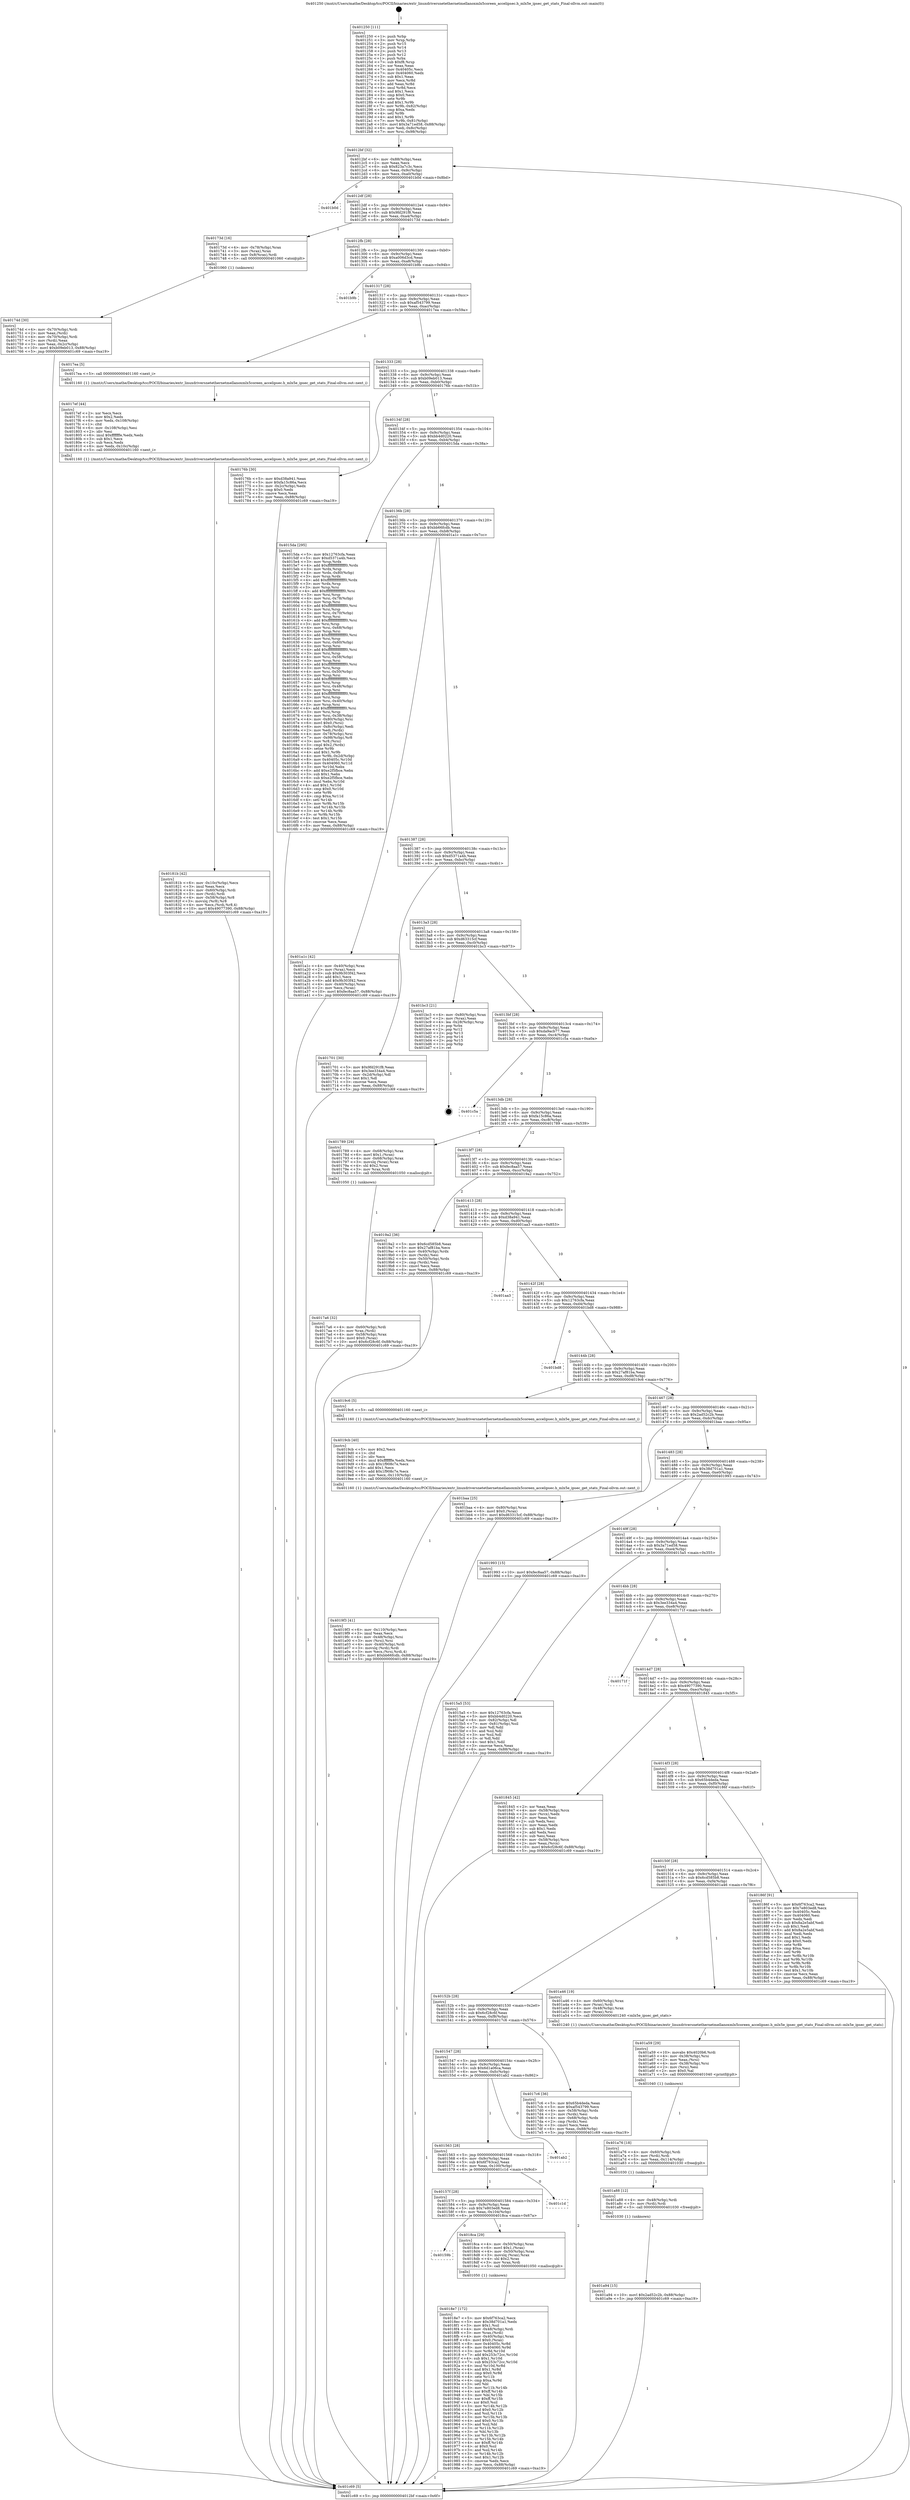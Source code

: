 digraph "0x401250" {
  label = "0x401250 (/mnt/c/Users/mathe/Desktop/tcc/POCII/binaries/extr_linuxdriversnetethernetmellanoxmlx5coreen_accelipsec.h_mlx5e_ipsec_get_stats_Final-ollvm.out::main(0))"
  labelloc = "t"
  node[shape=record]

  Entry [label="",width=0.3,height=0.3,shape=circle,fillcolor=black,style=filled]
  "0x4012bf" [label="{
     0x4012bf [32]\l
     | [instrs]\l
     &nbsp;&nbsp;0x4012bf \<+6\>: mov -0x88(%rbp),%eax\l
     &nbsp;&nbsp;0x4012c5 \<+2\>: mov %eax,%ecx\l
     &nbsp;&nbsp;0x4012c7 \<+6\>: sub $0x823a7c3c,%ecx\l
     &nbsp;&nbsp;0x4012cd \<+6\>: mov %eax,-0x9c(%rbp)\l
     &nbsp;&nbsp;0x4012d3 \<+6\>: mov %ecx,-0xa0(%rbp)\l
     &nbsp;&nbsp;0x4012d9 \<+6\>: je 0000000000401b0d \<main+0x8bd\>\l
  }"]
  "0x401b0d" [label="{
     0x401b0d\l
  }", style=dashed]
  "0x4012df" [label="{
     0x4012df [28]\l
     | [instrs]\l
     &nbsp;&nbsp;0x4012df \<+5\>: jmp 00000000004012e4 \<main+0x94\>\l
     &nbsp;&nbsp;0x4012e4 \<+6\>: mov -0x9c(%rbp),%eax\l
     &nbsp;&nbsp;0x4012ea \<+5\>: sub $0x9fd291f8,%eax\l
     &nbsp;&nbsp;0x4012ef \<+6\>: mov %eax,-0xa4(%rbp)\l
     &nbsp;&nbsp;0x4012f5 \<+6\>: je 000000000040173d \<main+0x4ed\>\l
  }"]
  Exit [label="",width=0.3,height=0.3,shape=circle,fillcolor=black,style=filled,peripheries=2]
  "0x40173d" [label="{
     0x40173d [16]\l
     | [instrs]\l
     &nbsp;&nbsp;0x40173d \<+4\>: mov -0x78(%rbp),%rax\l
     &nbsp;&nbsp;0x401741 \<+3\>: mov (%rax),%rax\l
     &nbsp;&nbsp;0x401744 \<+4\>: mov 0x8(%rax),%rdi\l
     &nbsp;&nbsp;0x401748 \<+5\>: call 0000000000401060 \<atoi@plt\>\l
     | [calls]\l
     &nbsp;&nbsp;0x401060 \{1\} (unknown)\l
  }"]
  "0x4012fb" [label="{
     0x4012fb [28]\l
     | [instrs]\l
     &nbsp;&nbsp;0x4012fb \<+5\>: jmp 0000000000401300 \<main+0xb0\>\l
     &nbsp;&nbsp;0x401300 \<+6\>: mov -0x9c(%rbp),%eax\l
     &nbsp;&nbsp;0x401306 \<+5\>: sub $0xa006d3cd,%eax\l
     &nbsp;&nbsp;0x40130b \<+6\>: mov %eax,-0xa8(%rbp)\l
     &nbsp;&nbsp;0x401311 \<+6\>: je 0000000000401b9b \<main+0x94b\>\l
  }"]
  "0x401a94" [label="{
     0x401a94 [15]\l
     | [instrs]\l
     &nbsp;&nbsp;0x401a94 \<+10\>: movl $0x2ad52c2b,-0x88(%rbp)\l
     &nbsp;&nbsp;0x401a9e \<+5\>: jmp 0000000000401c69 \<main+0xa19\>\l
  }"]
  "0x401b9b" [label="{
     0x401b9b\l
  }", style=dashed]
  "0x401317" [label="{
     0x401317 [28]\l
     | [instrs]\l
     &nbsp;&nbsp;0x401317 \<+5\>: jmp 000000000040131c \<main+0xcc\>\l
     &nbsp;&nbsp;0x40131c \<+6\>: mov -0x9c(%rbp),%eax\l
     &nbsp;&nbsp;0x401322 \<+5\>: sub $0xaf543799,%eax\l
     &nbsp;&nbsp;0x401327 \<+6\>: mov %eax,-0xac(%rbp)\l
     &nbsp;&nbsp;0x40132d \<+6\>: je 00000000004017ea \<main+0x59a\>\l
  }"]
  "0x401a88" [label="{
     0x401a88 [12]\l
     | [instrs]\l
     &nbsp;&nbsp;0x401a88 \<+4\>: mov -0x48(%rbp),%rdi\l
     &nbsp;&nbsp;0x401a8c \<+3\>: mov (%rdi),%rdi\l
     &nbsp;&nbsp;0x401a8f \<+5\>: call 0000000000401030 \<free@plt\>\l
     | [calls]\l
     &nbsp;&nbsp;0x401030 \{1\} (unknown)\l
  }"]
  "0x4017ea" [label="{
     0x4017ea [5]\l
     | [instrs]\l
     &nbsp;&nbsp;0x4017ea \<+5\>: call 0000000000401160 \<next_i\>\l
     | [calls]\l
     &nbsp;&nbsp;0x401160 \{1\} (/mnt/c/Users/mathe/Desktop/tcc/POCII/binaries/extr_linuxdriversnetethernetmellanoxmlx5coreen_accelipsec.h_mlx5e_ipsec_get_stats_Final-ollvm.out::next_i)\l
  }"]
  "0x401333" [label="{
     0x401333 [28]\l
     | [instrs]\l
     &nbsp;&nbsp;0x401333 \<+5\>: jmp 0000000000401338 \<main+0xe8\>\l
     &nbsp;&nbsp;0x401338 \<+6\>: mov -0x9c(%rbp),%eax\l
     &nbsp;&nbsp;0x40133e \<+5\>: sub $0xb09eb013,%eax\l
     &nbsp;&nbsp;0x401343 \<+6\>: mov %eax,-0xb0(%rbp)\l
     &nbsp;&nbsp;0x401349 \<+6\>: je 000000000040176b \<main+0x51b\>\l
  }"]
  "0x401a76" [label="{
     0x401a76 [18]\l
     | [instrs]\l
     &nbsp;&nbsp;0x401a76 \<+4\>: mov -0x60(%rbp),%rdi\l
     &nbsp;&nbsp;0x401a7a \<+3\>: mov (%rdi),%rdi\l
     &nbsp;&nbsp;0x401a7d \<+6\>: mov %eax,-0x114(%rbp)\l
     &nbsp;&nbsp;0x401a83 \<+5\>: call 0000000000401030 \<free@plt\>\l
     | [calls]\l
     &nbsp;&nbsp;0x401030 \{1\} (unknown)\l
  }"]
  "0x40176b" [label="{
     0x40176b [30]\l
     | [instrs]\l
     &nbsp;&nbsp;0x40176b \<+5\>: mov $0xd38a941,%eax\l
     &nbsp;&nbsp;0x401770 \<+5\>: mov $0xfa15c86a,%ecx\l
     &nbsp;&nbsp;0x401775 \<+3\>: mov -0x2c(%rbp),%edx\l
     &nbsp;&nbsp;0x401778 \<+3\>: cmp $0x0,%edx\l
     &nbsp;&nbsp;0x40177b \<+3\>: cmove %ecx,%eax\l
     &nbsp;&nbsp;0x40177e \<+6\>: mov %eax,-0x88(%rbp)\l
     &nbsp;&nbsp;0x401784 \<+5\>: jmp 0000000000401c69 \<main+0xa19\>\l
  }"]
  "0x40134f" [label="{
     0x40134f [28]\l
     | [instrs]\l
     &nbsp;&nbsp;0x40134f \<+5\>: jmp 0000000000401354 \<main+0x104\>\l
     &nbsp;&nbsp;0x401354 \<+6\>: mov -0x9c(%rbp),%eax\l
     &nbsp;&nbsp;0x40135a \<+5\>: sub $0xbb4d0220,%eax\l
     &nbsp;&nbsp;0x40135f \<+6\>: mov %eax,-0xb4(%rbp)\l
     &nbsp;&nbsp;0x401365 \<+6\>: je 00000000004015da \<main+0x38a\>\l
  }"]
  "0x401a59" [label="{
     0x401a59 [29]\l
     | [instrs]\l
     &nbsp;&nbsp;0x401a59 \<+10\>: movabs $0x4020b6,%rdi\l
     &nbsp;&nbsp;0x401a63 \<+4\>: mov -0x38(%rbp),%rsi\l
     &nbsp;&nbsp;0x401a67 \<+2\>: mov %eax,(%rsi)\l
     &nbsp;&nbsp;0x401a69 \<+4\>: mov -0x38(%rbp),%rsi\l
     &nbsp;&nbsp;0x401a6d \<+2\>: mov (%rsi),%esi\l
     &nbsp;&nbsp;0x401a6f \<+2\>: mov $0x0,%al\l
     &nbsp;&nbsp;0x401a71 \<+5\>: call 0000000000401040 \<printf@plt\>\l
     | [calls]\l
     &nbsp;&nbsp;0x401040 \{1\} (unknown)\l
  }"]
  "0x4015da" [label="{
     0x4015da [295]\l
     | [instrs]\l
     &nbsp;&nbsp;0x4015da \<+5\>: mov $0x12763cfa,%eax\l
     &nbsp;&nbsp;0x4015df \<+5\>: mov $0xd5371a4b,%ecx\l
     &nbsp;&nbsp;0x4015e4 \<+3\>: mov %rsp,%rdx\l
     &nbsp;&nbsp;0x4015e7 \<+4\>: add $0xfffffffffffffff0,%rdx\l
     &nbsp;&nbsp;0x4015eb \<+3\>: mov %rdx,%rsp\l
     &nbsp;&nbsp;0x4015ee \<+4\>: mov %rdx,-0x80(%rbp)\l
     &nbsp;&nbsp;0x4015f2 \<+3\>: mov %rsp,%rdx\l
     &nbsp;&nbsp;0x4015f5 \<+4\>: add $0xfffffffffffffff0,%rdx\l
     &nbsp;&nbsp;0x4015f9 \<+3\>: mov %rdx,%rsp\l
     &nbsp;&nbsp;0x4015fc \<+3\>: mov %rsp,%rsi\l
     &nbsp;&nbsp;0x4015ff \<+4\>: add $0xfffffffffffffff0,%rsi\l
     &nbsp;&nbsp;0x401603 \<+3\>: mov %rsi,%rsp\l
     &nbsp;&nbsp;0x401606 \<+4\>: mov %rsi,-0x78(%rbp)\l
     &nbsp;&nbsp;0x40160a \<+3\>: mov %rsp,%rsi\l
     &nbsp;&nbsp;0x40160d \<+4\>: add $0xfffffffffffffff0,%rsi\l
     &nbsp;&nbsp;0x401611 \<+3\>: mov %rsi,%rsp\l
     &nbsp;&nbsp;0x401614 \<+4\>: mov %rsi,-0x70(%rbp)\l
     &nbsp;&nbsp;0x401618 \<+3\>: mov %rsp,%rsi\l
     &nbsp;&nbsp;0x40161b \<+4\>: add $0xfffffffffffffff0,%rsi\l
     &nbsp;&nbsp;0x40161f \<+3\>: mov %rsi,%rsp\l
     &nbsp;&nbsp;0x401622 \<+4\>: mov %rsi,-0x68(%rbp)\l
     &nbsp;&nbsp;0x401626 \<+3\>: mov %rsp,%rsi\l
     &nbsp;&nbsp;0x401629 \<+4\>: add $0xfffffffffffffff0,%rsi\l
     &nbsp;&nbsp;0x40162d \<+3\>: mov %rsi,%rsp\l
     &nbsp;&nbsp;0x401630 \<+4\>: mov %rsi,-0x60(%rbp)\l
     &nbsp;&nbsp;0x401634 \<+3\>: mov %rsp,%rsi\l
     &nbsp;&nbsp;0x401637 \<+4\>: add $0xfffffffffffffff0,%rsi\l
     &nbsp;&nbsp;0x40163b \<+3\>: mov %rsi,%rsp\l
     &nbsp;&nbsp;0x40163e \<+4\>: mov %rsi,-0x58(%rbp)\l
     &nbsp;&nbsp;0x401642 \<+3\>: mov %rsp,%rsi\l
     &nbsp;&nbsp;0x401645 \<+4\>: add $0xfffffffffffffff0,%rsi\l
     &nbsp;&nbsp;0x401649 \<+3\>: mov %rsi,%rsp\l
     &nbsp;&nbsp;0x40164c \<+4\>: mov %rsi,-0x50(%rbp)\l
     &nbsp;&nbsp;0x401650 \<+3\>: mov %rsp,%rsi\l
     &nbsp;&nbsp;0x401653 \<+4\>: add $0xfffffffffffffff0,%rsi\l
     &nbsp;&nbsp;0x401657 \<+3\>: mov %rsi,%rsp\l
     &nbsp;&nbsp;0x40165a \<+4\>: mov %rsi,-0x48(%rbp)\l
     &nbsp;&nbsp;0x40165e \<+3\>: mov %rsp,%rsi\l
     &nbsp;&nbsp;0x401661 \<+4\>: add $0xfffffffffffffff0,%rsi\l
     &nbsp;&nbsp;0x401665 \<+3\>: mov %rsi,%rsp\l
     &nbsp;&nbsp;0x401668 \<+4\>: mov %rsi,-0x40(%rbp)\l
     &nbsp;&nbsp;0x40166c \<+3\>: mov %rsp,%rsi\l
     &nbsp;&nbsp;0x40166f \<+4\>: add $0xfffffffffffffff0,%rsi\l
     &nbsp;&nbsp;0x401673 \<+3\>: mov %rsi,%rsp\l
     &nbsp;&nbsp;0x401676 \<+4\>: mov %rsi,-0x38(%rbp)\l
     &nbsp;&nbsp;0x40167a \<+4\>: mov -0x80(%rbp),%rsi\l
     &nbsp;&nbsp;0x40167e \<+6\>: movl $0x0,(%rsi)\l
     &nbsp;&nbsp;0x401684 \<+6\>: mov -0x8c(%rbp),%edi\l
     &nbsp;&nbsp;0x40168a \<+2\>: mov %edi,(%rdx)\l
     &nbsp;&nbsp;0x40168c \<+4\>: mov -0x78(%rbp),%rsi\l
     &nbsp;&nbsp;0x401690 \<+7\>: mov -0x98(%rbp),%r8\l
     &nbsp;&nbsp;0x401697 \<+3\>: mov %r8,(%rsi)\l
     &nbsp;&nbsp;0x40169a \<+3\>: cmpl $0x2,(%rdx)\l
     &nbsp;&nbsp;0x40169d \<+4\>: setne %r9b\l
     &nbsp;&nbsp;0x4016a1 \<+4\>: and $0x1,%r9b\l
     &nbsp;&nbsp;0x4016a5 \<+4\>: mov %r9b,-0x2d(%rbp)\l
     &nbsp;&nbsp;0x4016a9 \<+8\>: mov 0x40405c,%r10d\l
     &nbsp;&nbsp;0x4016b1 \<+8\>: mov 0x404060,%r11d\l
     &nbsp;&nbsp;0x4016b9 \<+3\>: mov %r10d,%ebx\l
     &nbsp;&nbsp;0x4016bc \<+6\>: add $0xe2f5fbce,%ebx\l
     &nbsp;&nbsp;0x4016c2 \<+3\>: sub $0x1,%ebx\l
     &nbsp;&nbsp;0x4016c5 \<+6\>: sub $0xe2f5fbce,%ebx\l
     &nbsp;&nbsp;0x4016cb \<+4\>: imul %ebx,%r10d\l
     &nbsp;&nbsp;0x4016cf \<+4\>: and $0x1,%r10d\l
     &nbsp;&nbsp;0x4016d3 \<+4\>: cmp $0x0,%r10d\l
     &nbsp;&nbsp;0x4016d7 \<+4\>: sete %r9b\l
     &nbsp;&nbsp;0x4016db \<+4\>: cmp $0xa,%r11d\l
     &nbsp;&nbsp;0x4016df \<+4\>: setl %r14b\l
     &nbsp;&nbsp;0x4016e3 \<+3\>: mov %r9b,%r15b\l
     &nbsp;&nbsp;0x4016e6 \<+3\>: and %r14b,%r15b\l
     &nbsp;&nbsp;0x4016e9 \<+3\>: xor %r14b,%r9b\l
     &nbsp;&nbsp;0x4016ec \<+3\>: or %r9b,%r15b\l
     &nbsp;&nbsp;0x4016ef \<+4\>: test $0x1,%r15b\l
     &nbsp;&nbsp;0x4016f3 \<+3\>: cmovne %ecx,%eax\l
     &nbsp;&nbsp;0x4016f6 \<+6\>: mov %eax,-0x88(%rbp)\l
     &nbsp;&nbsp;0x4016fc \<+5\>: jmp 0000000000401c69 \<main+0xa19\>\l
  }"]
  "0x40136b" [label="{
     0x40136b [28]\l
     | [instrs]\l
     &nbsp;&nbsp;0x40136b \<+5\>: jmp 0000000000401370 \<main+0x120\>\l
     &nbsp;&nbsp;0x401370 \<+6\>: mov -0x9c(%rbp),%eax\l
     &nbsp;&nbsp;0x401376 \<+5\>: sub $0xbb66fcdb,%eax\l
     &nbsp;&nbsp;0x40137b \<+6\>: mov %eax,-0xb8(%rbp)\l
     &nbsp;&nbsp;0x401381 \<+6\>: je 0000000000401a1c \<main+0x7cc\>\l
  }"]
  "0x4019f3" [label="{
     0x4019f3 [41]\l
     | [instrs]\l
     &nbsp;&nbsp;0x4019f3 \<+6\>: mov -0x110(%rbp),%ecx\l
     &nbsp;&nbsp;0x4019f9 \<+3\>: imul %eax,%ecx\l
     &nbsp;&nbsp;0x4019fc \<+4\>: mov -0x48(%rbp),%rsi\l
     &nbsp;&nbsp;0x401a00 \<+3\>: mov (%rsi),%rsi\l
     &nbsp;&nbsp;0x401a03 \<+4\>: mov -0x40(%rbp),%rdi\l
     &nbsp;&nbsp;0x401a07 \<+3\>: movslq (%rdi),%rdi\l
     &nbsp;&nbsp;0x401a0a \<+3\>: mov %ecx,(%rsi,%rdi,4)\l
     &nbsp;&nbsp;0x401a0d \<+10\>: movl $0xbb66fcdb,-0x88(%rbp)\l
     &nbsp;&nbsp;0x401a17 \<+5\>: jmp 0000000000401c69 \<main+0xa19\>\l
  }"]
  "0x401a1c" [label="{
     0x401a1c [42]\l
     | [instrs]\l
     &nbsp;&nbsp;0x401a1c \<+4\>: mov -0x40(%rbp),%rax\l
     &nbsp;&nbsp;0x401a20 \<+2\>: mov (%rax),%ecx\l
     &nbsp;&nbsp;0x401a22 \<+6\>: sub $0x9b303f42,%ecx\l
     &nbsp;&nbsp;0x401a28 \<+3\>: add $0x1,%ecx\l
     &nbsp;&nbsp;0x401a2b \<+6\>: add $0x9b303f42,%ecx\l
     &nbsp;&nbsp;0x401a31 \<+4\>: mov -0x40(%rbp),%rax\l
     &nbsp;&nbsp;0x401a35 \<+2\>: mov %ecx,(%rax)\l
     &nbsp;&nbsp;0x401a37 \<+10\>: movl $0xfec8aa57,-0x88(%rbp)\l
     &nbsp;&nbsp;0x401a41 \<+5\>: jmp 0000000000401c69 \<main+0xa19\>\l
  }"]
  "0x401387" [label="{
     0x401387 [28]\l
     | [instrs]\l
     &nbsp;&nbsp;0x401387 \<+5\>: jmp 000000000040138c \<main+0x13c\>\l
     &nbsp;&nbsp;0x40138c \<+6\>: mov -0x9c(%rbp),%eax\l
     &nbsp;&nbsp;0x401392 \<+5\>: sub $0xd5371a4b,%eax\l
     &nbsp;&nbsp;0x401397 \<+6\>: mov %eax,-0xbc(%rbp)\l
     &nbsp;&nbsp;0x40139d \<+6\>: je 0000000000401701 \<main+0x4b1\>\l
  }"]
  "0x4019cb" [label="{
     0x4019cb [40]\l
     | [instrs]\l
     &nbsp;&nbsp;0x4019cb \<+5\>: mov $0x2,%ecx\l
     &nbsp;&nbsp;0x4019d0 \<+1\>: cltd\l
     &nbsp;&nbsp;0x4019d1 \<+2\>: idiv %ecx\l
     &nbsp;&nbsp;0x4019d3 \<+6\>: imul $0xfffffffe,%edx,%ecx\l
     &nbsp;&nbsp;0x4019d9 \<+6\>: sub $0x1f908c7e,%ecx\l
     &nbsp;&nbsp;0x4019df \<+3\>: add $0x1,%ecx\l
     &nbsp;&nbsp;0x4019e2 \<+6\>: add $0x1f908c7e,%ecx\l
     &nbsp;&nbsp;0x4019e8 \<+6\>: mov %ecx,-0x110(%rbp)\l
     &nbsp;&nbsp;0x4019ee \<+5\>: call 0000000000401160 \<next_i\>\l
     | [calls]\l
     &nbsp;&nbsp;0x401160 \{1\} (/mnt/c/Users/mathe/Desktop/tcc/POCII/binaries/extr_linuxdriversnetethernetmellanoxmlx5coreen_accelipsec.h_mlx5e_ipsec_get_stats_Final-ollvm.out::next_i)\l
  }"]
  "0x401701" [label="{
     0x401701 [30]\l
     | [instrs]\l
     &nbsp;&nbsp;0x401701 \<+5\>: mov $0x9fd291f8,%eax\l
     &nbsp;&nbsp;0x401706 \<+5\>: mov $0x3ee334a4,%ecx\l
     &nbsp;&nbsp;0x40170b \<+3\>: mov -0x2d(%rbp),%dl\l
     &nbsp;&nbsp;0x40170e \<+3\>: test $0x1,%dl\l
     &nbsp;&nbsp;0x401711 \<+3\>: cmovne %ecx,%eax\l
     &nbsp;&nbsp;0x401714 \<+6\>: mov %eax,-0x88(%rbp)\l
     &nbsp;&nbsp;0x40171a \<+5\>: jmp 0000000000401c69 \<main+0xa19\>\l
  }"]
  "0x4013a3" [label="{
     0x4013a3 [28]\l
     | [instrs]\l
     &nbsp;&nbsp;0x4013a3 \<+5\>: jmp 00000000004013a8 \<main+0x158\>\l
     &nbsp;&nbsp;0x4013a8 \<+6\>: mov -0x9c(%rbp),%eax\l
     &nbsp;&nbsp;0x4013ae \<+5\>: sub $0xd63315cf,%eax\l
     &nbsp;&nbsp;0x4013b3 \<+6\>: mov %eax,-0xc0(%rbp)\l
     &nbsp;&nbsp;0x4013b9 \<+6\>: je 0000000000401bc3 \<main+0x973\>\l
  }"]
  "0x4018e7" [label="{
     0x4018e7 [172]\l
     | [instrs]\l
     &nbsp;&nbsp;0x4018e7 \<+5\>: mov $0x6f763ca2,%ecx\l
     &nbsp;&nbsp;0x4018ec \<+5\>: mov $0x38d701a1,%edx\l
     &nbsp;&nbsp;0x4018f1 \<+3\>: mov $0x1,%sil\l
     &nbsp;&nbsp;0x4018f4 \<+4\>: mov -0x48(%rbp),%rdi\l
     &nbsp;&nbsp;0x4018f8 \<+3\>: mov %rax,(%rdi)\l
     &nbsp;&nbsp;0x4018fb \<+4\>: mov -0x40(%rbp),%rax\l
     &nbsp;&nbsp;0x4018ff \<+6\>: movl $0x0,(%rax)\l
     &nbsp;&nbsp;0x401905 \<+8\>: mov 0x40405c,%r8d\l
     &nbsp;&nbsp;0x40190d \<+8\>: mov 0x404060,%r9d\l
     &nbsp;&nbsp;0x401915 \<+3\>: mov %r8d,%r10d\l
     &nbsp;&nbsp;0x401918 \<+7\>: add $0x253c72cc,%r10d\l
     &nbsp;&nbsp;0x40191f \<+4\>: sub $0x1,%r10d\l
     &nbsp;&nbsp;0x401923 \<+7\>: sub $0x253c72cc,%r10d\l
     &nbsp;&nbsp;0x40192a \<+4\>: imul %r10d,%r8d\l
     &nbsp;&nbsp;0x40192e \<+4\>: and $0x1,%r8d\l
     &nbsp;&nbsp;0x401932 \<+4\>: cmp $0x0,%r8d\l
     &nbsp;&nbsp;0x401936 \<+4\>: sete %r11b\l
     &nbsp;&nbsp;0x40193a \<+4\>: cmp $0xa,%r9d\l
     &nbsp;&nbsp;0x40193e \<+3\>: setl %bl\l
     &nbsp;&nbsp;0x401941 \<+3\>: mov %r11b,%r14b\l
     &nbsp;&nbsp;0x401944 \<+4\>: xor $0xff,%r14b\l
     &nbsp;&nbsp;0x401948 \<+3\>: mov %bl,%r15b\l
     &nbsp;&nbsp;0x40194b \<+4\>: xor $0xff,%r15b\l
     &nbsp;&nbsp;0x40194f \<+4\>: xor $0x0,%sil\l
     &nbsp;&nbsp;0x401953 \<+3\>: mov %r14b,%r12b\l
     &nbsp;&nbsp;0x401956 \<+4\>: and $0x0,%r12b\l
     &nbsp;&nbsp;0x40195a \<+3\>: and %sil,%r11b\l
     &nbsp;&nbsp;0x40195d \<+3\>: mov %r15b,%r13b\l
     &nbsp;&nbsp;0x401960 \<+4\>: and $0x0,%r13b\l
     &nbsp;&nbsp;0x401964 \<+3\>: and %sil,%bl\l
     &nbsp;&nbsp;0x401967 \<+3\>: or %r11b,%r12b\l
     &nbsp;&nbsp;0x40196a \<+3\>: or %bl,%r13b\l
     &nbsp;&nbsp;0x40196d \<+3\>: xor %r13b,%r12b\l
     &nbsp;&nbsp;0x401970 \<+3\>: or %r15b,%r14b\l
     &nbsp;&nbsp;0x401973 \<+4\>: xor $0xff,%r14b\l
     &nbsp;&nbsp;0x401977 \<+4\>: or $0x0,%sil\l
     &nbsp;&nbsp;0x40197b \<+3\>: and %sil,%r14b\l
     &nbsp;&nbsp;0x40197e \<+3\>: or %r14b,%r12b\l
     &nbsp;&nbsp;0x401981 \<+4\>: test $0x1,%r12b\l
     &nbsp;&nbsp;0x401985 \<+3\>: cmovne %edx,%ecx\l
     &nbsp;&nbsp;0x401988 \<+6\>: mov %ecx,-0x88(%rbp)\l
     &nbsp;&nbsp;0x40198e \<+5\>: jmp 0000000000401c69 \<main+0xa19\>\l
  }"]
  "0x401bc3" [label="{
     0x401bc3 [21]\l
     | [instrs]\l
     &nbsp;&nbsp;0x401bc3 \<+4\>: mov -0x80(%rbp),%rax\l
     &nbsp;&nbsp;0x401bc7 \<+2\>: mov (%rax),%eax\l
     &nbsp;&nbsp;0x401bc9 \<+4\>: lea -0x28(%rbp),%rsp\l
     &nbsp;&nbsp;0x401bcd \<+1\>: pop %rbx\l
     &nbsp;&nbsp;0x401bce \<+2\>: pop %r12\l
     &nbsp;&nbsp;0x401bd0 \<+2\>: pop %r13\l
     &nbsp;&nbsp;0x401bd2 \<+2\>: pop %r14\l
     &nbsp;&nbsp;0x401bd4 \<+2\>: pop %r15\l
     &nbsp;&nbsp;0x401bd6 \<+1\>: pop %rbp\l
     &nbsp;&nbsp;0x401bd7 \<+1\>: ret\l
  }"]
  "0x4013bf" [label="{
     0x4013bf [28]\l
     | [instrs]\l
     &nbsp;&nbsp;0x4013bf \<+5\>: jmp 00000000004013c4 \<main+0x174\>\l
     &nbsp;&nbsp;0x4013c4 \<+6\>: mov -0x9c(%rbp),%eax\l
     &nbsp;&nbsp;0x4013ca \<+5\>: sub $0xda9acb77,%eax\l
     &nbsp;&nbsp;0x4013cf \<+6\>: mov %eax,-0xc4(%rbp)\l
     &nbsp;&nbsp;0x4013d5 \<+6\>: je 0000000000401c5a \<main+0xa0a\>\l
  }"]
  "0x40159b" [label="{
     0x40159b\l
  }", style=dashed]
  "0x401c5a" [label="{
     0x401c5a\l
  }", style=dashed]
  "0x4013db" [label="{
     0x4013db [28]\l
     | [instrs]\l
     &nbsp;&nbsp;0x4013db \<+5\>: jmp 00000000004013e0 \<main+0x190\>\l
     &nbsp;&nbsp;0x4013e0 \<+6\>: mov -0x9c(%rbp),%eax\l
     &nbsp;&nbsp;0x4013e6 \<+5\>: sub $0xfa15c86a,%eax\l
     &nbsp;&nbsp;0x4013eb \<+6\>: mov %eax,-0xc8(%rbp)\l
     &nbsp;&nbsp;0x4013f1 \<+6\>: je 0000000000401789 \<main+0x539\>\l
  }"]
  "0x4018ca" [label="{
     0x4018ca [29]\l
     | [instrs]\l
     &nbsp;&nbsp;0x4018ca \<+4\>: mov -0x50(%rbp),%rax\l
     &nbsp;&nbsp;0x4018ce \<+6\>: movl $0x1,(%rax)\l
     &nbsp;&nbsp;0x4018d4 \<+4\>: mov -0x50(%rbp),%rax\l
     &nbsp;&nbsp;0x4018d8 \<+3\>: movslq (%rax),%rax\l
     &nbsp;&nbsp;0x4018db \<+4\>: shl $0x2,%rax\l
     &nbsp;&nbsp;0x4018df \<+3\>: mov %rax,%rdi\l
     &nbsp;&nbsp;0x4018e2 \<+5\>: call 0000000000401050 \<malloc@plt\>\l
     | [calls]\l
     &nbsp;&nbsp;0x401050 \{1\} (unknown)\l
  }"]
  "0x401789" [label="{
     0x401789 [29]\l
     | [instrs]\l
     &nbsp;&nbsp;0x401789 \<+4\>: mov -0x68(%rbp),%rax\l
     &nbsp;&nbsp;0x40178d \<+6\>: movl $0x1,(%rax)\l
     &nbsp;&nbsp;0x401793 \<+4\>: mov -0x68(%rbp),%rax\l
     &nbsp;&nbsp;0x401797 \<+3\>: movslq (%rax),%rax\l
     &nbsp;&nbsp;0x40179a \<+4\>: shl $0x2,%rax\l
     &nbsp;&nbsp;0x40179e \<+3\>: mov %rax,%rdi\l
     &nbsp;&nbsp;0x4017a1 \<+5\>: call 0000000000401050 \<malloc@plt\>\l
     | [calls]\l
     &nbsp;&nbsp;0x401050 \{1\} (unknown)\l
  }"]
  "0x4013f7" [label="{
     0x4013f7 [28]\l
     | [instrs]\l
     &nbsp;&nbsp;0x4013f7 \<+5\>: jmp 00000000004013fc \<main+0x1ac\>\l
     &nbsp;&nbsp;0x4013fc \<+6\>: mov -0x9c(%rbp),%eax\l
     &nbsp;&nbsp;0x401402 \<+5\>: sub $0xfec8aa57,%eax\l
     &nbsp;&nbsp;0x401407 \<+6\>: mov %eax,-0xcc(%rbp)\l
     &nbsp;&nbsp;0x40140d \<+6\>: je 00000000004019a2 \<main+0x752\>\l
  }"]
  "0x40157f" [label="{
     0x40157f [28]\l
     | [instrs]\l
     &nbsp;&nbsp;0x40157f \<+5\>: jmp 0000000000401584 \<main+0x334\>\l
     &nbsp;&nbsp;0x401584 \<+6\>: mov -0x9c(%rbp),%eax\l
     &nbsp;&nbsp;0x40158a \<+5\>: sub $0x7e803ed8,%eax\l
     &nbsp;&nbsp;0x40158f \<+6\>: mov %eax,-0x104(%rbp)\l
     &nbsp;&nbsp;0x401595 \<+6\>: je 00000000004018ca \<main+0x67a\>\l
  }"]
  "0x4019a2" [label="{
     0x4019a2 [36]\l
     | [instrs]\l
     &nbsp;&nbsp;0x4019a2 \<+5\>: mov $0x6cd585b8,%eax\l
     &nbsp;&nbsp;0x4019a7 \<+5\>: mov $0x27af81ba,%ecx\l
     &nbsp;&nbsp;0x4019ac \<+4\>: mov -0x40(%rbp),%rdx\l
     &nbsp;&nbsp;0x4019b0 \<+2\>: mov (%rdx),%esi\l
     &nbsp;&nbsp;0x4019b2 \<+4\>: mov -0x50(%rbp),%rdx\l
     &nbsp;&nbsp;0x4019b6 \<+2\>: cmp (%rdx),%esi\l
     &nbsp;&nbsp;0x4019b8 \<+3\>: cmovl %ecx,%eax\l
     &nbsp;&nbsp;0x4019bb \<+6\>: mov %eax,-0x88(%rbp)\l
     &nbsp;&nbsp;0x4019c1 \<+5\>: jmp 0000000000401c69 \<main+0xa19\>\l
  }"]
  "0x401413" [label="{
     0x401413 [28]\l
     | [instrs]\l
     &nbsp;&nbsp;0x401413 \<+5\>: jmp 0000000000401418 \<main+0x1c8\>\l
     &nbsp;&nbsp;0x401418 \<+6\>: mov -0x9c(%rbp),%eax\l
     &nbsp;&nbsp;0x40141e \<+5\>: sub $0xd38a941,%eax\l
     &nbsp;&nbsp;0x401423 \<+6\>: mov %eax,-0xd0(%rbp)\l
     &nbsp;&nbsp;0x401429 \<+6\>: je 0000000000401aa3 \<main+0x853\>\l
  }"]
  "0x401c1d" [label="{
     0x401c1d\l
  }", style=dashed]
  "0x401aa3" [label="{
     0x401aa3\l
  }", style=dashed]
  "0x40142f" [label="{
     0x40142f [28]\l
     | [instrs]\l
     &nbsp;&nbsp;0x40142f \<+5\>: jmp 0000000000401434 \<main+0x1e4\>\l
     &nbsp;&nbsp;0x401434 \<+6\>: mov -0x9c(%rbp),%eax\l
     &nbsp;&nbsp;0x40143a \<+5\>: sub $0x12763cfa,%eax\l
     &nbsp;&nbsp;0x40143f \<+6\>: mov %eax,-0xd4(%rbp)\l
     &nbsp;&nbsp;0x401445 \<+6\>: je 0000000000401bd8 \<main+0x988\>\l
  }"]
  "0x401563" [label="{
     0x401563 [28]\l
     | [instrs]\l
     &nbsp;&nbsp;0x401563 \<+5\>: jmp 0000000000401568 \<main+0x318\>\l
     &nbsp;&nbsp;0x401568 \<+6\>: mov -0x9c(%rbp),%eax\l
     &nbsp;&nbsp;0x40156e \<+5\>: sub $0x6f763ca2,%eax\l
     &nbsp;&nbsp;0x401573 \<+6\>: mov %eax,-0x100(%rbp)\l
     &nbsp;&nbsp;0x401579 \<+6\>: je 0000000000401c1d \<main+0x9cd\>\l
  }"]
  "0x401bd8" [label="{
     0x401bd8\l
  }", style=dashed]
  "0x40144b" [label="{
     0x40144b [28]\l
     | [instrs]\l
     &nbsp;&nbsp;0x40144b \<+5\>: jmp 0000000000401450 \<main+0x200\>\l
     &nbsp;&nbsp;0x401450 \<+6\>: mov -0x9c(%rbp),%eax\l
     &nbsp;&nbsp;0x401456 \<+5\>: sub $0x27af81ba,%eax\l
     &nbsp;&nbsp;0x40145b \<+6\>: mov %eax,-0xd8(%rbp)\l
     &nbsp;&nbsp;0x401461 \<+6\>: je 00000000004019c6 \<main+0x776\>\l
  }"]
  "0x401ab2" [label="{
     0x401ab2\l
  }", style=dashed]
  "0x4019c6" [label="{
     0x4019c6 [5]\l
     | [instrs]\l
     &nbsp;&nbsp;0x4019c6 \<+5\>: call 0000000000401160 \<next_i\>\l
     | [calls]\l
     &nbsp;&nbsp;0x401160 \{1\} (/mnt/c/Users/mathe/Desktop/tcc/POCII/binaries/extr_linuxdriversnetethernetmellanoxmlx5coreen_accelipsec.h_mlx5e_ipsec_get_stats_Final-ollvm.out::next_i)\l
  }"]
  "0x401467" [label="{
     0x401467 [28]\l
     | [instrs]\l
     &nbsp;&nbsp;0x401467 \<+5\>: jmp 000000000040146c \<main+0x21c\>\l
     &nbsp;&nbsp;0x40146c \<+6\>: mov -0x9c(%rbp),%eax\l
     &nbsp;&nbsp;0x401472 \<+5\>: sub $0x2ad52c2b,%eax\l
     &nbsp;&nbsp;0x401477 \<+6\>: mov %eax,-0xdc(%rbp)\l
     &nbsp;&nbsp;0x40147d \<+6\>: je 0000000000401baa \<main+0x95a\>\l
  }"]
  "0x40181b" [label="{
     0x40181b [42]\l
     | [instrs]\l
     &nbsp;&nbsp;0x40181b \<+6\>: mov -0x10c(%rbp),%ecx\l
     &nbsp;&nbsp;0x401821 \<+3\>: imul %eax,%ecx\l
     &nbsp;&nbsp;0x401824 \<+4\>: mov -0x60(%rbp),%rdi\l
     &nbsp;&nbsp;0x401828 \<+3\>: mov (%rdi),%rdi\l
     &nbsp;&nbsp;0x40182b \<+4\>: mov -0x58(%rbp),%r8\l
     &nbsp;&nbsp;0x40182f \<+3\>: movslq (%r8),%r8\l
     &nbsp;&nbsp;0x401832 \<+4\>: mov %ecx,(%rdi,%r8,4)\l
     &nbsp;&nbsp;0x401836 \<+10\>: movl $0x49077390,-0x88(%rbp)\l
     &nbsp;&nbsp;0x401840 \<+5\>: jmp 0000000000401c69 \<main+0xa19\>\l
  }"]
  "0x401baa" [label="{
     0x401baa [25]\l
     | [instrs]\l
     &nbsp;&nbsp;0x401baa \<+4\>: mov -0x80(%rbp),%rax\l
     &nbsp;&nbsp;0x401bae \<+6\>: movl $0x0,(%rax)\l
     &nbsp;&nbsp;0x401bb4 \<+10\>: movl $0xd63315cf,-0x88(%rbp)\l
     &nbsp;&nbsp;0x401bbe \<+5\>: jmp 0000000000401c69 \<main+0xa19\>\l
  }"]
  "0x401483" [label="{
     0x401483 [28]\l
     | [instrs]\l
     &nbsp;&nbsp;0x401483 \<+5\>: jmp 0000000000401488 \<main+0x238\>\l
     &nbsp;&nbsp;0x401488 \<+6\>: mov -0x9c(%rbp),%eax\l
     &nbsp;&nbsp;0x40148e \<+5\>: sub $0x38d701a1,%eax\l
     &nbsp;&nbsp;0x401493 \<+6\>: mov %eax,-0xe0(%rbp)\l
     &nbsp;&nbsp;0x401499 \<+6\>: je 0000000000401993 \<main+0x743\>\l
  }"]
  "0x4017ef" [label="{
     0x4017ef [44]\l
     | [instrs]\l
     &nbsp;&nbsp;0x4017ef \<+2\>: xor %ecx,%ecx\l
     &nbsp;&nbsp;0x4017f1 \<+5\>: mov $0x2,%edx\l
     &nbsp;&nbsp;0x4017f6 \<+6\>: mov %edx,-0x108(%rbp)\l
     &nbsp;&nbsp;0x4017fc \<+1\>: cltd\l
     &nbsp;&nbsp;0x4017fd \<+6\>: mov -0x108(%rbp),%esi\l
     &nbsp;&nbsp;0x401803 \<+2\>: idiv %esi\l
     &nbsp;&nbsp;0x401805 \<+6\>: imul $0xfffffffe,%edx,%edx\l
     &nbsp;&nbsp;0x40180b \<+3\>: sub $0x1,%ecx\l
     &nbsp;&nbsp;0x40180e \<+2\>: sub %ecx,%edx\l
     &nbsp;&nbsp;0x401810 \<+6\>: mov %edx,-0x10c(%rbp)\l
     &nbsp;&nbsp;0x401816 \<+5\>: call 0000000000401160 \<next_i\>\l
     | [calls]\l
     &nbsp;&nbsp;0x401160 \{1\} (/mnt/c/Users/mathe/Desktop/tcc/POCII/binaries/extr_linuxdriversnetethernetmellanoxmlx5coreen_accelipsec.h_mlx5e_ipsec_get_stats_Final-ollvm.out::next_i)\l
  }"]
  "0x401993" [label="{
     0x401993 [15]\l
     | [instrs]\l
     &nbsp;&nbsp;0x401993 \<+10\>: movl $0xfec8aa57,-0x88(%rbp)\l
     &nbsp;&nbsp;0x40199d \<+5\>: jmp 0000000000401c69 \<main+0xa19\>\l
  }"]
  "0x40149f" [label="{
     0x40149f [28]\l
     | [instrs]\l
     &nbsp;&nbsp;0x40149f \<+5\>: jmp 00000000004014a4 \<main+0x254\>\l
     &nbsp;&nbsp;0x4014a4 \<+6\>: mov -0x9c(%rbp),%eax\l
     &nbsp;&nbsp;0x4014aa \<+5\>: sub $0x3a71ed58,%eax\l
     &nbsp;&nbsp;0x4014af \<+6\>: mov %eax,-0xe4(%rbp)\l
     &nbsp;&nbsp;0x4014b5 \<+6\>: je 00000000004015a5 \<main+0x355\>\l
  }"]
  "0x401547" [label="{
     0x401547 [28]\l
     | [instrs]\l
     &nbsp;&nbsp;0x401547 \<+5\>: jmp 000000000040154c \<main+0x2fc\>\l
     &nbsp;&nbsp;0x40154c \<+6\>: mov -0x9c(%rbp),%eax\l
     &nbsp;&nbsp;0x401552 \<+5\>: sub $0x6d1a06ca,%eax\l
     &nbsp;&nbsp;0x401557 \<+6\>: mov %eax,-0xfc(%rbp)\l
     &nbsp;&nbsp;0x40155d \<+6\>: je 0000000000401ab2 \<main+0x862\>\l
  }"]
  "0x4015a5" [label="{
     0x4015a5 [53]\l
     | [instrs]\l
     &nbsp;&nbsp;0x4015a5 \<+5\>: mov $0x12763cfa,%eax\l
     &nbsp;&nbsp;0x4015aa \<+5\>: mov $0xbb4d0220,%ecx\l
     &nbsp;&nbsp;0x4015af \<+6\>: mov -0x82(%rbp),%dl\l
     &nbsp;&nbsp;0x4015b5 \<+7\>: mov -0x81(%rbp),%sil\l
     &nbsp;&nbsp;0x4015bc \<+3\>: mov %dl,%dil\l
     &nbsp;&nbsp;0x4015bf \<+3\>: and %sil,%dil\l
     &nbsp;&nbsp;0x4015c2 \<+3\>: xor %sil,%dl\l
     &nbsp;&nbsp;0x4015c5 \<+3\>: or %dl,%dil\l
     &nbsp;&nbsp;0x4015c8 \<+4\>: test $0x1,%dil\l
     &nbsp;&nbsp;0x4015cc \<+3\>: cmovne %ecx,%eax\l
     &nbsp;&nbsp;0x4015cf \<+6\>: mov %eax,-0x88(%rbp)\l
     &nbsp;&nbsp;0x4015d5 \<+5\>: jmp 0000000000401c69 \<main+0xa19\>\l
  }"]
  "0x4014bb" [label="{
     0x4014bb [28]\l
     | [instrs]\l
     &nbsp;&nbsp;0x4014bb \<+5\>: jmp 00000000004014c0 \<main+0x270\>\l
     &nbsp;&nbsp;0x4014c0 \<+6\>: mov -0x9c(%rbp),%eax\l
     &nbsp;&nbsp;0x4014c6 \<+5\>: sub $0x3ee334a4,%eax\l
     &nbsp;&nbsp;0x4014cb \<+6\>: mov %eax,-0xe8(%rbp)\l
     &nbsp;&nbsp;0x4014d1 \<+6\>: je 000000000040171f \<main+0x4cf\>\l
  }"]
  "0x401c69" [label="{
     0x401c69 [5]\l
     | [instrs]\l
     &nbsp;&nbsp;0x401c69 \<+5\>: jmp 00000000004012bf \<main+0x6f\>\l
  }"]
  "0x401250" [label="{
     0x401250 [111]\l
     | [instrs]\l
     &nbsp;&nbsp;0x401250 \<+1\>: push %rbp\l
     &nbsp;&nbsp;0x401251 \<+3\>: mov %rsp,%rbp\l
     &nbsp;&nbsp;0x401254 \<+2\>: push %r15\l
     &nbsp;&nbsp;0x401256 \<+2\>: push %r14\l
     &nbsp;&nbsp;0x401258 \<+2\>: push %r13\l
     &nbsp;&nbsp;0x40125a \<+2\>: push %r12\l
     &nbsp;&nbsp;0x40125c \<+1\>: push %rbx\l
     &nbsp;&nbsp;0x40125d \<+7\>: sub $0xf8,%rsp\l
     &nbsp;&nbsp;0x401264 \<+2\>: xor %eax,%eax\l
     &nbsp;&nbsp;0x401266 \<+7\>: mov 0x40405c,%ecx\l
     &nbsp;&nbsp;0x40126d \<+7\>: mov 0x404060,%edx\l
     &nbsp;&nbsp;0x401274 \<+3\>: sub $0x1,%eax\l
     &nbsp;&nbsp;0x401277 \<+3\>: mov %ecx,%r8d\l
     &nbsp;&nbsp;0x40127a \<+3\>: add %eax,%r8d\l
     &nbsp;&nbsp;0x40127d \<+4\>: imul %r8d,%ecx\l
     &nbsp;&nbsp;0x401281 \<+3\>: and $0x1,%ecx\l
     &nbsp;&nbsp;0x401284 \<+3\>: cmp $0x0,%ecx\l
     &nbsp;&nbsp;0x401287 \<+4\>: sete %r9b\l
     &nbsp;&nbsp;0x40128b \<+4\>: and $0x1,%r9b\l
     &nbsp;&nbsp;0x40128f \<+7\>: mov %r9b,-0x82(%rbp)\l
     &nbsp;&nbsp;0x401296 \<+3\>: cmp $0xa,%edx\l
     &nbsp;&nbsp;0x401299 \<+4\>: setl %r9b\l
     &nbsp;&nbsp;0x40129d \<+4\>: and $0x1,%r9b\l
     &nbsp;&nbsp;0x4012a1 \<+7\>: mov %r9b,-0x81(%rbp)\l
     &nbsp;&nbsp;0x4012a8 \<+10\>: movl $0x3a71ed58,-0x88(%rbp)\l
     &nbsp;&nbsp;0x4012b2 \<+6\>: mov %edi,-0x8c(%rbp)\l
     &nbsp;&nbsp;0x4012b8 \<+7\>: mov %rsi,-0x98(%rbp)\l
  }"]
  "0x4017c6" [label="{
     0x4017c6 [36]\l
     | [instrs]\l
     &nbsp;&nbsp;0x4017c6 \<+5\>: mov $0x65b4deda,%eax\l
     &nbsp;&nbsp;0x4017cb \<+5\>: mov $0xaf543799,%ecx\l
     &nbsp;&nbsp;0x4017d0 \<+4\>: mov -0x58(%rbp),%rdx\l
     &nbsp;&nbsp;0x4017d4 \<+2\>: mov (%rdx),%esi\l
     &nbsp;&nbsp;0x4017d6 \<+4\>: mov -0x68(%rbp),%rdx\l
     &nbsp;&nbsp;0x4017da \<+2\>: cmp (%rdx),%esi\l
     &nbsp;&nbsp;0x4017dc \<+3\>: cmovl %ecx,%eax\l
     &nbsp;&nbsp;0x4017df \<+6\>: mov %eax,-0x88(%rbp)\l
     &nbsp;&nbsp;0x4017e5 \<+5\>: jmp 0000000000401c69 \<main+0xa19\>\l
  }"]
  "0x40174d" [label="{
     0x40174d [30]\l
     | [instrs]\l
     &nbsp;&nbsp;0x40174d \<+4\>: mov -0x70(%rbp),%rdi\l
     &nbsp;&nbsp;0x401751 \<+2\>: mov %eax,(%rdi)\l
     &nbsp;&nbsp;0x401753 \<+4\>: mov -0x70(%rbp),%rdi\l
     &nbsp;&nbsp;0x401757 \<+2\>: mov (%rdi),%eax\l
     &nbsp;&nbsp;0x401759 \<+3\>: mov %eax,-0x2c(%rbp)\l
     &nbsp;&nbsp;0x40175c \<+10\>: movl $0xb09eb013,-0x88(%rbp)\l
     &nbsp;&nbsp;0x401766 \<+5\>: jmp 0000000000401c69 \<main+0xa19\>\l
  }"]
  "0x4017a6" [label="{
     0x4017a6 [32]\l
     | [instrs]\l
     &nbsp;&nbsp;0x4017a6 \<+4\>: mov -0x60(%rbp),%rdi\l
     &nbsp;&nbsp;0x4017aa \<+3\>: mov %rax,(%rdi)\l
     &nbsp;&nbsp;0x4017ad \<+4\>: mov -0x58(%rbp),%rax\l
     &nbsp;&nbsp;0x4017b1 \<+6\>: movl $0x0,(%rax)\l
     &nbsp;&nbsp;0x4017b7 \<+10\>: movl $0x6cf28c6f,-0x88(%rbp)\l
     &nbsp;&nbsp;0x4017c1 \<+5\>: jmp 0000000000401c69 \<main+0xa19\>\l
  }"]
  "0x40152b" [label="{
     0x40152b [28]\l
     | [instrs]\l
     &nbsp;&nbsp;0x40152b \<+5\>: jmp 0000000000401530 \<main+0x2e0\>\l
     &nbsp;&nbsp;0x401530 \<+6\>: mov -0x9c(%rbp),%eax\l
     &nbsp;&nbsp;0x401536 \<+5\>: sub $0x6cf28c6f,%eax\l
     &nbsp;&nbsp;0x40153b \<+6\>: mov %eax,-0xf8(%rbp)\l
     &nbsp;&nbsp;0x401541 \<+6\>: je 00000000004017c6 \<main+0x576\>\l
  }"]
  "0x40171f" [label="{
     0x40171f\l
  }", style=dashed]
  "0x4014d7" [label="{
     0x4014d7 [28]\l
     | [instrs]\l
     &nbsp;&nbsp;0x4014d7 \<+5\>: jmp 00000000004014dc \<main+0x28c\>\l
     &nbsp;&nbsp;0x4014dc \<+6\>: mov -0x9c(%rbp),%eax\l
     &nbsp;&nbsp;0x4014e2 \<+5\>: sub $0x49077390,%eax\l
     &nbsp;&nbsp;0x4014e7 \<+6\>: mov %eax,-0xec(%rbp)\l
     &nbsp;&nbsp;0x4014ed \<+6\>: je 0000000000401845 \<main+0x5f5\>\l
  }"]
  "0x401a46" [label="{
     0x401a46 [19]\l
     | [instrs]\l
     &nbsp;&nbsp;0x401a46 \<+4\>: mov -0x60(%rbp),%rax\l
     &nbsp;&nbsp;0x401a4a \<+3\>: mov (%rax),%rdi\l
     &nbsp;&nbsp;0x401a4d \<+4\>: mov -0x48(%rbp),%rax\l
     &nbsp;&nbsp;0x401a51 \<+3\>: mov (%rax),%rsi\l
     &nbsp;&nbsp;0x401a54 \<+5\>: call 0000000000401240 \<mlx5e_ipsec_get_stats\>\l
     | [calls]\l
     &nbsp;&nbsp;0x401240 \{1\} (/mnt/c/Users/mathe/Desktop/tcc/POCII/binaries/extr_linuxdriversnetethernetmellanoxmlx5coreen_accelipsec.h_mlx5e_ipsec_get_stats_Final-ollvm.out::mlx5e_ipsec_get_stats)\l
  }"]
  "0x401845" [label="{
     0x401845 [42]\l
     | [instrs]\l
     &nbsp;&nbsp;0x401845 \<+2\>: xor %eax,%eax\l
     &nbsp;&nbsp;0x401847 \<+4\>: mov -0x58(%rbp),%rcx\l
     &nbsp;&nbsp;0x40184b \<+2\>: mov (%rcx),%edx\l
     &nbsp;&nbsp;0x40184d \<+2\>: mov %eax,%esi\l
     &nbsp;&nbsp;0x40184f \<+2\>: sub %edx,%esi\l
     &nbsp;&nbsp;0x401851 \<+2\>: mov %eax,%edx\l
     &nbsp;&nbsp;0x401853 \<+3\>: sub $0x1,%edx\l
     &nbsp;&nbsp;0x401856 \<+2\>: add %edx,%esi\l
     &nbsp;&nbsp;0x401858 \<+2\>: sub %esi,%eax\l
     &nbsp;&nbsp;0x40185a \<+4\>: mov -0x58(%rbp),%rcx\l
     &nbsp;&nbsp;0x40185e \<+2\>: mov %eax,(%rcx)\l
     &nbsp;&nbsp;0x401860 \<+10\>: movl $0x6cf28c6f,-0x88(%rbp)\l
     &nbsp;&nbsp;0x40186a \<+5\>: jmp 0000000000401c69 \<main+0xa19\>\l
  }"]
  "0x4014f3" [label="{
     0x4014f3 [28]\l
     | [instrs]\l
     &nbsp;&nbsp;0x4014f3 \<+5\>: jmp 00000000004014f8 \<main+0x2a8\>\l
     &nbsp;&nbsp;0x4014f8 \<+6\>: mov -0x9c(%rbp),%eax\l
     &nbsp;&nbsp;0x4014fe \<+5\>: sub $0x65b4deda,%eax\l
     &nbsp;&nbsp;0x401503 \<+6\>: mov %eax,-0xf0(%rbp)\l
     &nbsp;&nbsp;0x401509 \<+6\>: je 000000000040186f \<main+0x61f\>\l
  }"]
  "0x40150f" [label="{
     0x40150f [28]\l
     | [instrs]\l
     &nbsp;&nbsp;0x40150f \<+5\>: jmp 0000000000401514 \<main+0x2c4\>\l
     &nbsp;&nbsp;0x401514 \<+6\>: mov -0x9c(%rbp),%eax\l
     &nbsp;&nbsp;0x40151a \<+5\>: sub $0x6cd585b8,%eax\l
     &nbsp;&nbsp;0x40151f \<+6\>: mov %eax,-0xf4(%rbp)\l
     &nbsp;&nbsp;0x401525 \<+6\>: je 0000000000401a46 \<main+0x7f6\>\l
  }"]
  "0x40186f" [label="{
     0x40186f [91]\l
     | [instrs]\l
     &nbsp;&nbsp;0x40186f \<+5\>: mov $0x6f763ca2,%eax\l
     &nbsp;&nbsp;0x401874 \<+5\>: mov $0x7e803ed8,%ecx\l
     &nbsp;&nbsp;0x401879 \<+7\>: mov 0x40405c,%edx\l
     &nbsp;&nbsp;0x401880 \<+7\>: mov 0x404060,%esi\l
     &nbsp;&nbsp;0x401887 \<+2\>: mov %edx,%edi\l
     &nbsp;&nbsp;0x401889 \<+6\>: sub $0x8a2e5abf,%edi\l
     &nbsp;&nbsp;0x40188f \<+3\>: sub $0x1,%edi\l
     &nbsp;&nbsp;0x401892 \<+6\>: add $0x8a2e5abf,%edi\l
     &nbsp;&nbsp;0x401898 \<+3\>: imul %edi,%edx\l
     &nbsp;&nbsp;0x40189b \<+3\>: and $0x1,%edx\l
     &nbsp;&nbsp;0x40189e \<+3\>: cmp $0x0,%edx\l
     &nbsp;&nbsp;0x4018a1 \<+4\>: sete %r8b\l
     &nbsp;&nbsp;0x4018a5 \<+3\>: cmp $0xa,%esi\l
     &nbsp;&nbsp;0x4018a8 \<+4\>: setl %r9b\l
     &nbsp;&nbsp;0x4018ac \<+3\>: mov %r8b,%r10b\l
     &nbsp;&nbsp;0x4018af \<+3\>: and %r9b,%r10b\l
     &nbsp;&nbsp;0x4018b2 \<+3\>: xor %r9b,%r8b\l
     &nbsp;&nbsp;0x4018b5 \<+3\>: or %r8b,%r10b\l
     &nbsp;&nbsp;0x4018b8 \<+4\>: test $0x1,%r10b\l
     &nbsp;&nbsp;0x4018bc \<+3\>: cmovne %ecx,%eax\l
     &nbsp;&nbsp;0x4018bf \<+6\>: mov %eax,-0x88(%rbp)\l
     &nbsp;&nbsp;0x4018c5 \<+5\>: jmp 0000000000401c69 \<main+0xa19\>\l
  }"]
  Entry -> "0x401250" [label=" 1"]
  "0x4012bf" -> "0x401b0d" [label=" 0"]
  "0x4012bf" -> "0x4012df" [label=" 20"]
  "0x401bc3" -> Exit [label=" 1"]
  "0x4012df" -> "0x40173d" [label=" 1"]
  "0x4012df" -> "0x4012fb" [label=" 19"]
  "0x401baa" -> "0x401c69" [label=" 1"]
  "0x4012fb" -> "0x401b9b" [label=" 0"]
  "0x4012fb" -> "0x401317" [label=" 19"]
  "0x401a94" -> "0x401c69" [label=" 1"]
  "0x401317" -> "0x4017ea" [label=" 1"]
  "0x401317" -> "0x401333" [label=" 18"]
  "0x401a88" -> "0x401a94" [label=" 1"]
  "0x401333" -> "0x40176b" [label=" 1"]
  "0x401333" -> "0x40134f" [label=" 17"]
  "0x401a76" -> "0x401a88" [label=" 1"]
  "0x40134f" -> "0x4015da" [label=" 1"]
  "0x40134f" -> "0x40136b" [label=" 16"]
  "0x401a59" -> "0x401a76" [label=" 1"]
  "0x40136b" -> "0x401a1c" [label=" 1"]
  "0x40136b" -> "0x401387" [label=" 15"]
  "0x401a46" -> "0x401a59" [label=" 1"]
  "0x401387" -> "0x401701" [label=" 1"]
  "0x401387" -> "0x4013a3" [label=" 14"]
  "0x401a1c" -> "0x401c69" [label=" 1"]
  "0x4013a3" -> "0x401bc3" [label=" 1"]
  "0x4013a3" -> "0x4013bf" [label=" 13"]
  "0x4019f3" -> "0x401c69" [label=" 1"]
  "0x4013bf" -> "0x401c5a" [label=" 0"]
  "0x4013bf" -> "0x4013db" [label=" 13"]
  "0x4019cb" -> "0x4019f3" [label=" 1"]
  "0x4013db" -> "0x401789" [label=" 1"]
  "0x4013db" -> "0x4013f7" [label=" 12"]
  "0x4019c6" -> "0x4019cb" [label=" 1"]
  "0x4013f7" -> "0x4019a2" [label=" 2"]
  "0x4013f7" -> "0x401413" [label=" 10"]
  "0x401993" -> "0x401c69" [label=" 1"]
  "0x401413" -> "0x401aa3" [label=" 0"]
  "0x401413" -> "0x40142f" [label=" 10"]
  "0x4018e7" -> "0x401c69" [label=" 1"]
  "0x40142f" -> "0x401bd8" [label=" 0"]
  "0x40142f" -> "0x40144b" [label=" 10"]
  "0x40157f" -> "0x40159b" [label=" 0"]
  "0x40144b" -> "0x4019c6" [label=" 1"]
  "0x40144b" -> "0x401467" [label=" 9"]
  "0x40157f" -> "0x4018ca" [label=" 1"]
  "0x401467" -> "0x401baa" [label=" 1"]
  "0x401467" -> "0x401483" [label=" 8"]
  "0x401563" -> "0x40157f" [label=" 1"]
  "0x401483" -> "0x401993" [label=" 1"]
  "0x401483" -> "0x40149f" [label=" 7"]
  "0x401563" -> "0x401c1d" [label=" 0"]
  "0x40149f" -> "0x4015a5" [label=" 1"]
  "0x40149f" -> "0x4014bb" [label=" 6"]
  "0x4015a5" -> "0x401c69" [label=" 1"]
  "0x401250" -> "0x4012bf" [label=" 1"]
  "0x401c69" -> "0x4012bf" [label=" 19"]
  "0x4018ca" -> "0x4018e7" [label=" 1"]
  "0x4015da" -> "0x401c69" [label=" 1"]
  "0x401701" -> "0x401c69" [label=" 1"]
  "0x40173d" -> "0x40174d" [label=" 1"]
  "0x40174d" -> "0x401c69" [label=" 1"]
  "0x40176b" -> "0x401c69" [label=" 1"]
  "0x401789" -> "0x4017a6" [label=" 1"]
  "0x4017a6" -> "0x401c69" [label=" 1"]
  "0x401547" -> "0x401563" [label=" 1"]
  "0x4014bb" -> "0x40171f" [label=" 0"]
  "0x4014bb" -> "0x4014d7" [label=" 6"]
  "0x4019a2" -> "0x401c69" [label=" 2"]
  "0x4014d7" -> "0x401845" [label=" 1"]
  "0x4014d7" -> "0x4014f3" [label=" 5"]
  "0x40186f" -> "0x401c69" [label=" 1"]
  "0x4014f3" -> "0x40186f" [label=" 1"]
  "0x4014f3" -> "0x40150f" [label=" 4"]
  "0x401845" -> "0x401c69" [label=" 1"]
  "0x40150f" -> "0x401a46" [label=" 1"]
  "0x40150f" -> "0x40152b" [label=" 3"]
  "0x401547" -> "0x401ab2" [label=" 0"]
  "0x40152b" -> "0x4017c6" [label=" 2"]
  "0x40152b" -> "0x401547" [label=" 1"]
  "0x4017c6" -> "0x401c69" [label=" 2"]
  "0x4017ea" -> "0x4017ef" [label=" 1"]
  "0x4017ef" -> "0x40181b" [label=" 1"]
  "0x40181b" -> "0x401c69" [label=" 1"]
}
